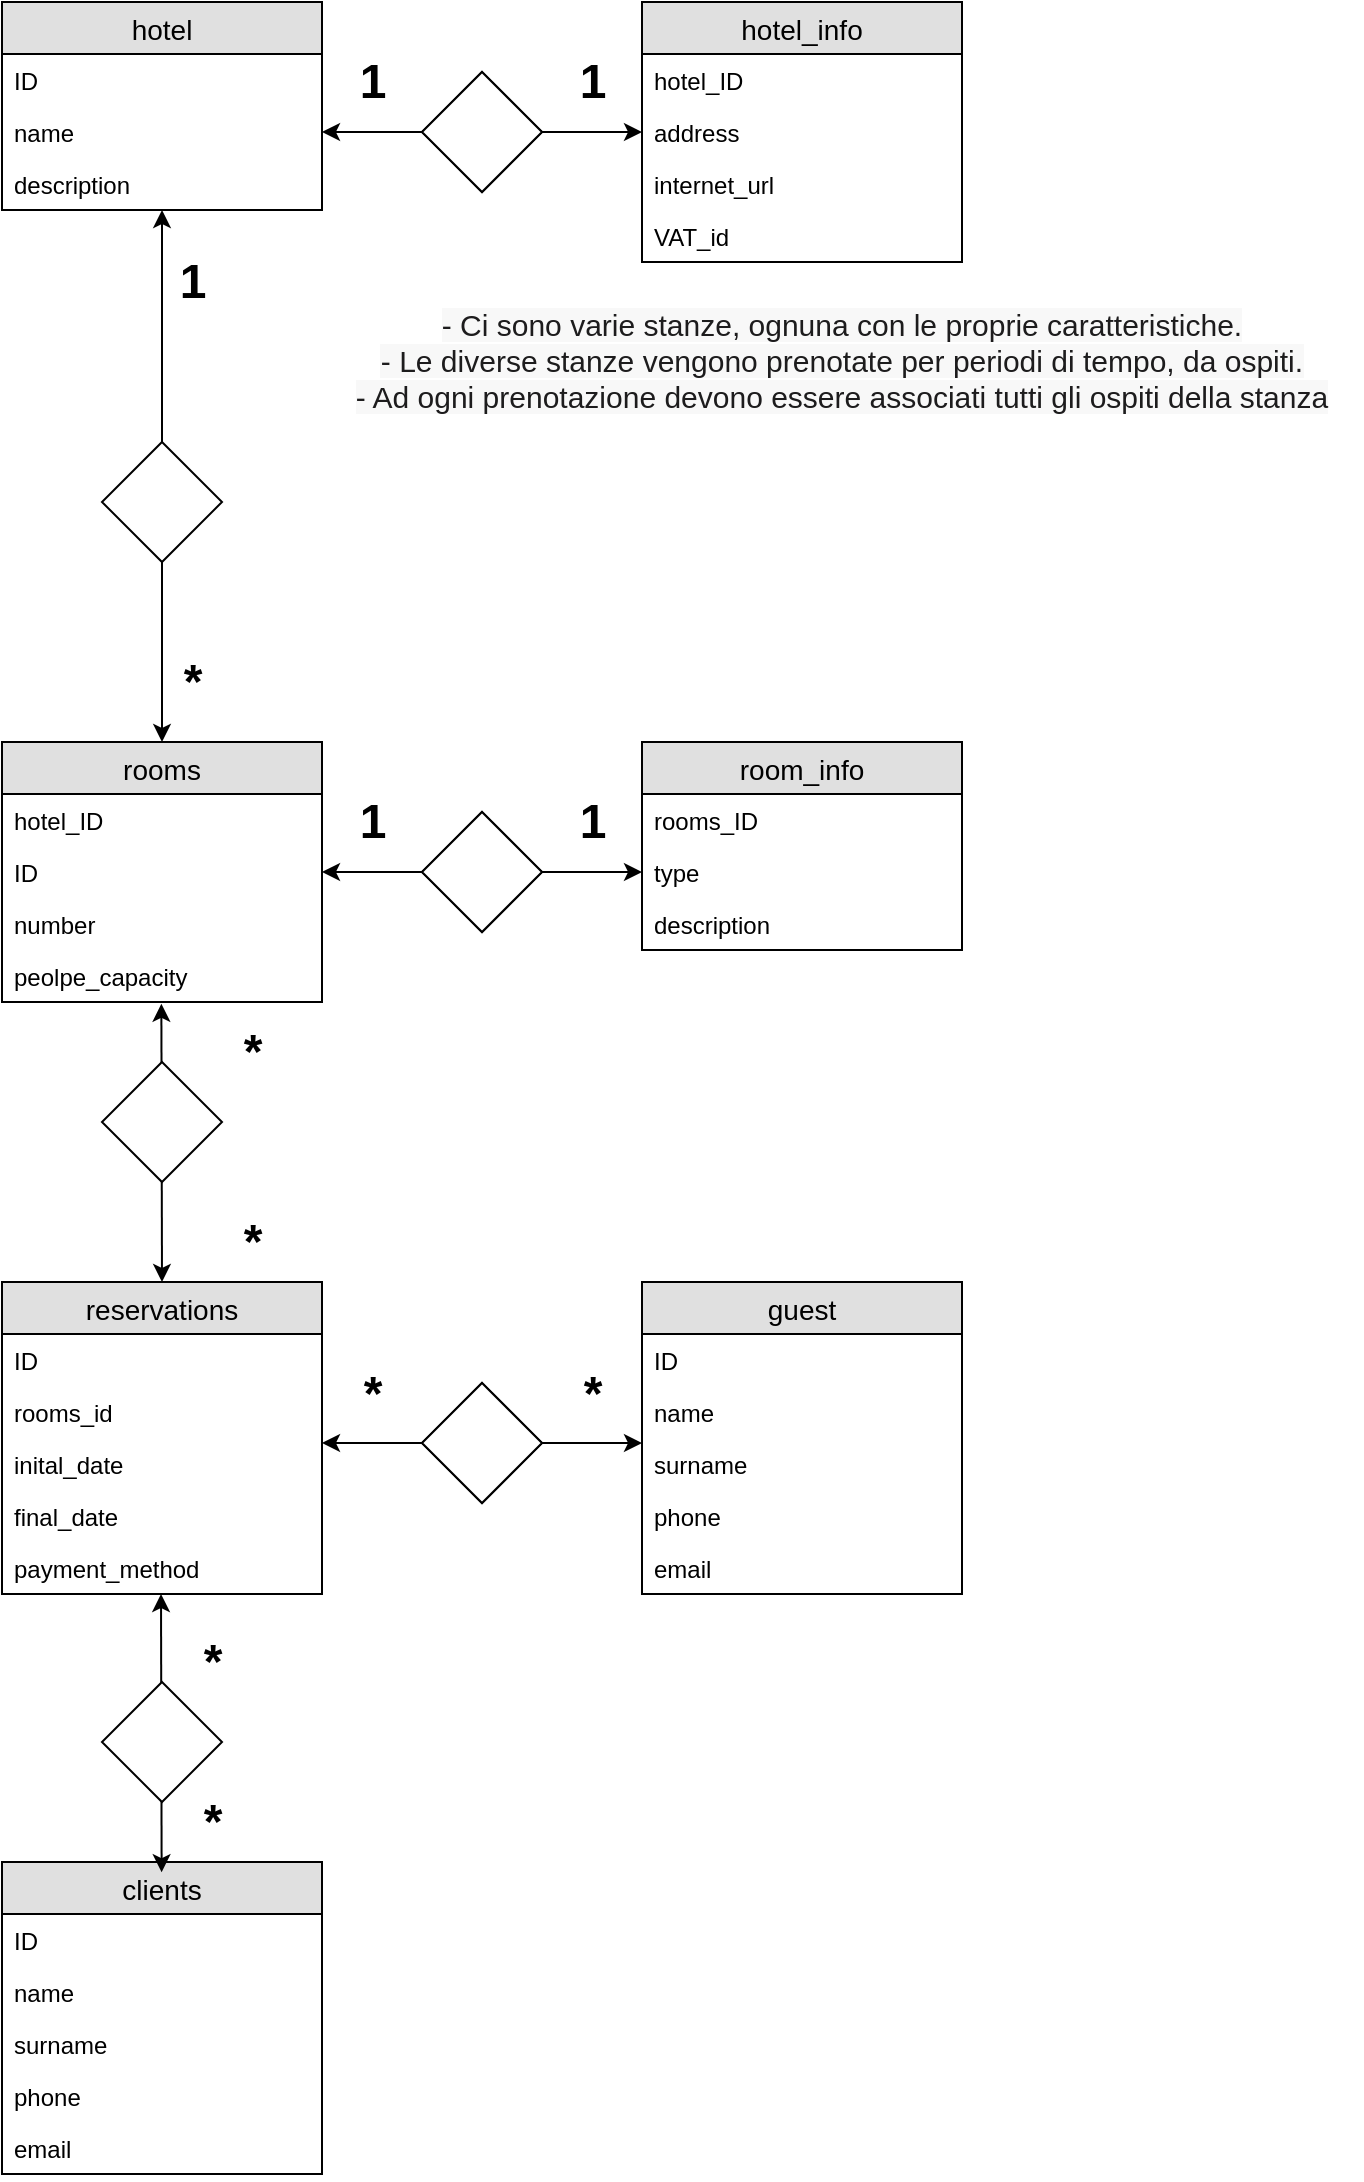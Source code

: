 <mxfile version="12.7.9" type="device"><diagram id="aBqjDVlPlo-0Gjo-bk-v" name="Pagina-1"><mxGraphModel dx="1422" dy="762" grid="1" gridSize="10" guides="1" tooltips="1" connect="1" arrows="1" fold="1" page="1" pageScale="1" pageWidth="827" pageHeight="1169" math="0" shadow="0"><root><mxCell id="0"/><mxCell id="1" parent="0"/><mxCell id="OWNJ0gGbXV051SV1zKzD-1" value="hotel" style="swimlane;fontStyle=0;childLayout=stackLayout;horizontal=1;startSize=26;fillColor=#e0e0e0;horizontalStack=0;resizeParent=1;resizeParentMax=0;resizeLast=0;collapsible=1;marginBottom=0;swimlaneFillColor=#ffffff;align=center;fontSize=14;" vertex="1" parent="1"><mxGeometry x="40" y="40" width="160" height="104" as="geometry"/></mxCell><mxCell id="OWNJ0gGbXV051SV1zKzD-2" value="ID" style="text;strokeColor=none;fillColor=none;spacingLeft=4;spacingRight=4;overflow=hidden;rotatable=0;points=[[0,0.5],[1,0.5]];portConstraint=eastwest;fontSize=12;" vertex="1" parent="OWNJ0gGbXV051SV1zKzD-1"><mxGeometry y="26" width="160" height="26" as="geometry"/></mxCell><mxCell id="OWNJ0gGbXV051SV1zKzD-3" value="name" style="text;strokeColor=none;fillColor=none;spacingLeft=4;spacingRight=4;overflow=hidden;rotatable=0;points=[[0,0.5],[1,0.5]];portConstraint=eastwest;fontSize=12;" vertex="1" parent="OWNJ0gGbXV051SV1zKzD-1"><mxGeometry y="52" width="160" height="26" as="geometry"/></mxCell><mxCell id="OWNJ0gGbXV051SV1zKzD-4" value="description" style="text;strokeColor=none;fillColor=none;spacingLeft=4;spacingRight=4;overflow=hidden;rotatable=0;points=[[0,0.5],[1,0.5]];portConstraint=eastwest;fontSize=12;" vertex="1" parent="OWNJ0gGbXV051SV1zKzD-1"><mxGeometry y="78" width="160" height="26" as="geometry"/></mxCell><mxCell id="OWNJ0gGbXV051SV1zKzD-6" value="hotel_info" style="swimlane;fontStyle=0;childLayout=stackLayout;horizontal=1;startSize=26;fillColor=#e0e0e0;horizontalStack=0;resizeParent=1;resizeParentMax=0;resizeLast=0;collapsible=1;marginBottom=0;swimlaneFillColor=#ffffff;align=center;fontSize=14;" vertex="1" parent="1"><mxGeometry x="360" y="40" width="160" height="130" as="geometry"/></mxCell><mxCell id="OWNJ0gGbXV051SV1zKzD-7" value="hotel_ID" style="text;strokeColor=none;fillColor=none;spacingLeft=4;spacingRight=4;overflow=hidden;rotatable=0;points=[[0,0.5],[1,0.5]];portConstraint=eastwest;fontSize=12;" vertex="1" parent="OWNJ0gGbXV051SV1zKzD-6"><mxGeometry y="26" width="160" height="26" as="geometry"/></mxCell><mxCell id="OWNJ0gGbXV051SV1zKzD-8" value="address" style="text;strokeColor=none;fillColor=none;spacingLeft=4;spacingRight=4;overflow=hidden;rotatable=0;points=[[0,0.5],[1,0.5]];portConstraint=eastwest;fontSize=12;" vertex="1" parent="OWNJ0gGbXV051SV1zKzD-6"><mxGeometry y="52" width="160" height="26" as="geometry"/></mxCell><mxCell id="OWNJ0gGbXV051SV1zKzD-9" value="internet_url" style="text;strokeColor=none;fillColor=none;spacingLeft=4;spacingRight=4;overflow=hidden;rotatable=0;points=[[0,0.5],[1,0.5]];portConstraint=eastwest;fontSize=12;" vertex="1" parent="OWNJ0gGbXV051SV1zKzD-6"><mxGeometry y="78" width="160" height="26" as="geometry"/></mxCell><mxCell id="OWNJ0gGbXV051SV1zKzD-10" value="VAT_id" style="text;strokeColor=none;fillColor=none;spacingLeft=4;spacingRight=4;overflow=hidden;rotatable=0;points=[[0,0.5],[1,0.5]];portConstraint=eastwest;fontSize=12;" vertex="1" parent="OWNJ0gGbXV051SV1zKzD-6"><mxGeometry y="104" width="160" height="26" as="geometry"/></mxCell><mxCell id="OWNJ0gGbXV051SV1zKzD-19" value="rooms" style="swimlane;fontStyle=0;childLayout=stackLayout;horizontal=1;startSize=26;fillColor=#e0e0e0;horizontalStack=0;resizeParent=1;resizeParentMax=0;resizeLast=0;collapsible=1;marginBottom=0;swimlaneFillColor=#ffffff;align=center;fontSize=14;" vertex="1" parent="1"><mxGeometry x="40" y="410" width="160" height="130" as="geometry"/></mxCell><mxCell id="OWNJ0gGbXV051SV1zKzD-23" value="hotel_ID" style="text;strokeColor=none;fillColor=none;spacingLeft=4;spacingRight=4;overflow=hidden;rotatable=0;points=[[0,0.5],[1,0.5]];portConstraint=eastwest;fontSize=12;" vertex="1" parent="OWNJ0gGbXV051SV1zKzD-19"><mxGeometry y="26" width="160" height="26" as="geometry"/></mxCell><mxCell id="OWNJ0gGbXV051SV1zKzD-20" value="ID" style="text;strokeColor=none;fillColor=none;spacingLeft=4;spacingRight=4;overflow=hidden;rotatable=0;points=[[0,0.5],[1,0.5]];portConstraint=eastwest;fontSize=12;" vertex="1" parent="OWNJ0gGbXV051SV1zKzD-19"><mxGeometry y="52" width="160" height="26" as="geometry"/></mxCell><mxCell id="OWNJ0gGbXV051SV1zKzD-21" value="number" style="text;strokeColor=none;fillColor=none;spacingLeft=4;spacingRight=4;overflow=hidden;rotatable=0;points=[[0,0.5],[1,0.5]];portConstraint=eastwest;fontSize=12;" vertex="1" parent="OWNJ0gGbXV051SV1zKzD-19"><mxGeometry y="78" width="160" height="26" as="geometry"/></mxCell><mxCell id="OWNJ0gGbXV051SV1zKzD-22" value="peolpe_capacity" style="text;strokeColor=none;fillColor=none;spacingLeft=4;spacingRight=4;overflow=hidden;rotatable=0;points=[[0,0.5],[1,0.5]];portConstraint=eastwest;fontSize=12;" vertex="1" parent="OWNJ0gGbXV051SV1zKzD-19"><mxGeometry y="104" width="160" height="26" as="geometry"/></mxCell><mxCell id="OWNJ0gGbXV051SV1zKzD-37" value="&lt;span style=&quot;color: rgb(29 , 28 , 29) ; font-family: , &amp;#34;applelogo&amp;#34; , sans-serif ; font-size: 15px ; text-align: left ; white-space: pre-wrap ; background-color: rgb(248 , 248 , 248)&quot;&gt;- Ci sono varie stanze, ognuna con le proprie caratteristiche.&lt;/span&gt;&lt;br style=&quot;box-sizing: inherit ; color: rgb(29 , 28 , 29) ; font-family: , &amp;#34;applelogo&amp;#34; , sans-serif ; font-size: 15px ; text-align: left ; white-space: pre-wrap ; background-color: rgb(248 , 248 , 248)&quot;&gt;&lt;span style=&quot;color: rgb(29 , 28 , 29) ; font-family: , &amp;#34;applelogo&amp;#34; , sans-serif ; font-size: 15px ; text-align: left ; white-space: pre-wrap ; background-color: rgb(248 , 248 , 248)&quot;&gt;- Le diverse stanze vengono prenotate per periodi di tempo, da ospiti.&lt;/span&gt;&lt;br style=&quot;box-sizing: inherit ; color: rgb(29 , 28 , 29) ; font-family: , &amp;#34;applelogo&amp;#34; , sans-serif ; font-size: 15px ; text-align: left ; white-space: pre-wrap ; background-color: rgb(248 , 248 , 248)&quot;&gt;&lt;span style=&quot;color: rgb(29 , 28 , 29) ; font-family: , &amp;#34;applelogo&amp;#34; , sans-serif ; font-size: 15px ; text-align: left ; white-space: pre-wrap ; background-color: rgb(248 , 248 , 248)&quot;&gt;- Ad ogni prenotazione devono essere associati tutti gli ospiti della stanza&lt;/span&gt;" style="text;html=1;strokeColor=none;fillColor=none;align=center;verticalAlign=middle;whiteSpace=wrap;rounded=0;shadow=0;" vertex="1" parent="1"><mxGeometry x="200" y="184" width="520" height="70" as="geometry"/></mxCell><mxCell id="OWNJ0gGbXV051SV1zKzD-48" value="room_info" style="swimlane;fontStyle=0;childLayout=stackLayout;horizontal=1;startSize=26;fillColor=#e0e0e0;horizontalStack=0;resizeParent=1;resizeParentMax=0;resizeLast=0;collapsible=1;marginBottom=0;swimlaneFillColor=#ffffff;align=center;fontSize=14;" vertex="1" parent="1"><mxGeometry x="360" y="410" width="160" height="104" as="geometry"/></mxCell><mxCell id="OWNJ0gGbXV051SV1zKzD-49" value="rooms_ID" style="text;strokeColor=none;fillColor=none;spacingLeft=4;spacingRight=4;overflow=hidden;rotatable=0;points=[[0,0.5],[1,0.5]];portConstraint=eastwest;fontSize=12;" vertex="1" parent="OWNJ0gGbXV051SV1zKzD-48"><mxGeometry y="26" width="160" height="26" as="geometry"/></mxCell><mxCell id="OWNJ0gGbXV051SV1zKzD-50" value="type" style="text;strokeColor=none;fillColor=none;spacingLeft=4;spacingRight=4;overflow=hidden;rotatable=0;points=[[0,0.5],[1,0.5]];portConstraint=eastwest;fontSize=12;" vertex="1" parent="OWNJ0gGbXV051SV1zKzD-48"><mxGeometry y="52" width="160" height="26" as="geometry"/></mxCell><mxCell id="OWNJ0gGbXV051SV1zKzD-51" value="description" style="text;strokeColor=none;fillColor=none;spacingLeft=4;spacingRight=4;overflow=hidden;rotatable=0;points=[[0,0.5],[1,0.5]];portConstraint=eastwest;fontSize=12;" vertex="1" parent="OWNJ0gGbXV051SV1zKzD-48"><mxGeometry y="78" width="160" height="26" as="geometry"/></mxCell><mxCell id="OWNJ0gGbXV051SV1zKzD-64" value="" style="group" vertex="1" connectable="0" parent="1"><mxGeometry x="200" y="70" width="160" height="65" as="geometry"/></mxCell><mxCell id="OWNJ0gGbXV051SV1zKzD-15" value="" style="endArrow=classic;startArrow=classic;html=1;entryX=0;entryY=0.5;entryDx=0;entryDy=0;" edge="1" parent="OWNJ0gGbXV051SV1zKzD-64" target="OWNJ0gGbXV051SV1zKzD-8"><mxGeometry width="50" height="50" relative="1" as="geometry"><mxPoint y="35" as="sourcePoint"/><mxPoint x="50" y="-20" as="targetPoint"/></mxGeometry></mxCell><mxCell id="OWNJ0gGbXV051SV1zKzD-17" value="1" style="text;strokeColor=none;fillColor=none;html=1;fontSize=24;fontStyle=1;verticalAlign=middle;align=center;shadow=0;" vertex="1" parent="OWNJ0gGbXV051SV1zKzD-64"><mxGeometry width="50" height="20" as="geometry"/></mxCell><mxCell id="OWNJ0gGbXV051SV1zKzD-43" value="" style="group" vertex="1" connectable="0" parent="OWNJ0gGbXV051SV1zKzD-64"><mxGeometry width="160" height="65" as="geometry"/></mxCell><mxCell id="OWNJ0gGbXV051SV1zKzD-44" value="1" style="text;strokeColor=none;fillColor=none;html=1;fontSize=24;fontStyle=1;verticalAlign=middle;align=center;shadow=0;" vertex="1" parent="OWNJ0gGbXV051SV1zKzD-43"><mxGeometry x="110" width="50" height="20" as="geometry"/></mxCell><mxCell id="OWNJ0gGbXV051SV1zKzD-45" value="" style="shape=rhombus;perimeter=rhombusPerimeter;whiteSpace=wrap;html=1;align=center;shadow=0;fillColor=#FFFFFF;" vertex="1" parent="OWNJ0gGbXV051SV1zKzD-43"><mxGeometry x="50" y="5" width="60" height="60" as="geometry"/></mxCell><mxCell id="OWNJ0gGbXV051SV1zKzD-13" value="" style="shape=rhombus;perimeter=rhombusPerimeter;whiteSpace=wrap;html=1;align=center;shadow=0;fillColor=#FFFFFF;" vertex="1" parent="OWNJ0gGbXV051SV1zKzD-43"><mxGeometry x="50" y="5" width="60" height="60" as="geometry"/></mxCell><mxCell id="OWNJ0gGbXV051SV1zKzD-72" value="" style="group" vertex="1" connectable="0" parent="1"><mxGeometry x="200" y="440" width="160" height="65" as="geometry"/></mxCell><mxCell id="OWNJ0gGbXV051SV1zKzD-65" value="" style="group" vertex="1" connectable="0" parent="OWNJ0gGbXV051SV1zKzD-72"><mxGeometry width="160" height="65" as="geometry"/></mxCell><mxCell id="OWNJ0gGbXV051SV1zKzD-66" value="" style="endArrow=classic;startArrow=classic;html=1;" edge="1" parent="OWNJ0gGbXV051SV1zKzD-65"><mxGeometry width="50" height="50" relative="1" as="geometry"><mxPoint y="35" as="sourcePoint"/><mxPoint x="160" y="35" as="targetPoint"/></mxGeometry></mxCell><mxCell id="OWNJ0gGbXV051SV1zKzD-67" value="1" style="text;strokeColor=none;fillColor=none;html=1;fontSize=24;fontStyle=1;verticalAlign=middle;align=center;shadow=0;" vertex="1" parent="OWNJ0gGbXV051SV1zKzD-65"><mxGeometry width="50" height="20" as="geometry"/></mxCell><mxCell id="OWNJ0gGbXV051SV1zKzD-68" value="" style="group" vertex="1" connectable="0" parent="OWNJ0gGbXV051SV1zKzD-65"><mxGeometry width="160" height="65" as="geometry"/></mxCell><mxCell id="OWNJ0gGbXV051SV1zKzD-69" value="1" style="text;strokeColor=none;fillColor=none;html=1;fontSize=24;fontStyle=1;verticalAlign=middle;align=center;shadow=0;" vertex="1" parent="OWNJ0gGbXV051SV1zKzD-68"><mxGeometry x="110" width="50" height="20" as="geometry"/></mxCell><mxCell id="OWNJ0gGbXV051SV1zKzD-70" value="" style="shape=rhombus;perimeter=rhombusPerimeter;whiteSpace=wrap;html=1;align=center;shadow=0;fillColor=#FFFFFF;" vertex="1" parent="OWNJ0gGbXV051SV1zKzD-68"><mxGeometry x="50" y="5" width="60" height="60" as="geometry"/></mxCell><mxCell id="OWNJ0gGbXV051SV1zKzD-71" value="" style="shape=rhombus;perimeter=rhombusPerimeter;whiteSpace=wrap;html=1;align=center;shadow=0;fillColor=#FFFFFF;" vertex="1" parent="OWNJ0gGbXV051SV1zKzD-68"><mxGeometry x="50" y="5" width="60" height="60" as="geometry"/></mxCell><mxCell id="OWNJ0gGbXV051SV1zKzD-73" value="reservations" style="swimlane;fontStyle=0;childLayout=stackLayout;horizontal=1;startSize=26;fillColor=#e0e0e0;horizontalStack=0;resizeParent=1;resizeParentMax=0;resizeLast=0;collapsible=1;marginBottom=0;swimlaneFillColor=#ffffff;align=center;fontSize=14;" vertex="1" parent="1"><mxGeometry x="40" y="680" width="160" height="156" as="geometry"><mxRectangle x="40" y="680" width="110" height="26" as="alternateBounds"/></mxGeometry></mxCell><mxCell id="OWNJ0gGbXV051SV1zKzD-75" value="ID" style="text;strokeColor=none;fillColor=none;spacingLeft=4;spacingRight=4;overflow=hidden;rotatable=0;points=[[0,0.5],[1,0.5]];portConstraint=eastwest;fontSize=12;" vertex="1" parent="OWNJ0gGbXV051SV1zKzD-73"><mxGeometry y="26" width="160" height="26" as="geometry"/></mxCell><mxCell id="OWNJ0gGbXV051SV1zKzD-76" value="rooms_id" style="text;strokeColor=none;fillColor=none;spacingLeft=4;spacingRight=4;overflow=hidden;rotatable=0;points=[[0,0.5],[1,0.5]];portConstraint=eastwest;fontSize=12;" vertex="1" parent="OWNJ0gGbXV051SV1zKzD-73"><mxGeometry y="52" width="160" height="26" as="geometry"/></mxCell><mxCell id="OWNJ0gGbXV051SV1zKzD-77" value="inital_date" style="text;strokeColor=none;fillColor=none;spacingLeft=4;spacingRight=4;overflow=hidden;rotatable=0;points=[[0,0.5],[1,0.5]];portConstraint=eastwest;fontSize=12;" vertex="1" parent="OWNJ0gGbXV051SV1zKzD-73"><mxGeometry y="78" width="160" height="26" as="geometry"/></mxCell><mxCell id="OWNJ0gGbXV051SV1zKzD-78" value="final_date" style="text;strokeColor=none;fillColor=none;spacingLeft=4;spacingRight=4;overflow=hidden;rotatable=0;points=[[0,0.5],[1,0.5]];portConstraint=eastwest;fontSize=12;" vertex="1" parent="OWNJ0gGbXV051SV1zKzD-73"><mxGeometry y="104" width="160" height="26" as="geometry"/></mxCell><mxCell id="OWNJ0gGbXV051SV1zKzD-101" value="payment_method" style="text;strokeColor=none;fillColor=none;spacingLeft=4;spacingRight=4;overflow=hidden;rotatable=0;points=[[0,0.5],[1,0.5]];portConstraint=eastwest;fontSize=12;" vertex="1" parent="OWNJ0gGbXV051SV1zKzD-73"><mxGeometry y="130" width="160" height="26" as="geometry"/></mxCell><mxCell id="OWNJ0gGbXV051SV1zKzD-79" value="" style="group" vertex="1" connectable="0" parent="1"><mxGeometry x="90" y="160" width="70" height="240" as="geometry"/></mxCell><mxCell id="OWNJ0gGbXV051SV1zKzD-33" value="" style="endArrow=classic;startArrow=classic;html=1;entryX=0.5;entryY=1;entryDx=0;entryDy=0;entryPerimeter=0;exitX=0.5;exitY=0;exitDx=0;exitDy=0;" edge="1" parent="OWNJ0gGbXV051SV1zKzD-79" source="OWNJ0gGbXV051SV1zKzD-19" target="OWNJ0gGbXV051SV1zKzD-4"><mxGeometry width="50" height="50" relative="1" as="geometry"><mxPoint x="-20" y="60" as="sourcePoint"/><mxPoint x="30" y="10" as="targetPoint"/><Array as="points"/></mxGeometry></mxCell><mxCell id="OWNJ0gGbXV051SV1zKzD-26" value="" style="shape=rhombus;perimeter=rhombusPerimeter;whiteSpace=wrap;html=1;align=center;shadow=0;fillColor=#FFFFFF;" vertex="1" parent="OWNJ0gGbXV051SV1zKzD-79"><mxGeometry y="100" width="60" height="60" as="geometry"/></mxCell><mxCell id="OWNJ0gGbXV051SV1zKzD-34" value="1" style="text;strokeColor=none;fillColor=none;html=1;fontSize=24;fontStyle=1;verticalAlign=middle;align=center;shadow=0;" vertex="1" parent="OWNJ0gGbXV051SV1zKzD-79"><mxGeometry x="20" width="50" height="40" as="geometry"/></mxCell><mxCell id="OWNJ0gGbXV051SV1zKzD-35" value="*" style="text;strokeColor=none;fillColor=none;html=1;fontSize=24;fontStyle=1;verticalAlign=middle;align=center;shadow=0;" vertex="1" parent="OWNJ0gGbXV051SV1zKzD-79"><mxGeometry x="20" y="200" width="50" height="40" as="geometry"/></mxCell><mxCell id="OWNJ0gGbXV051SV1zKzD-95" value="" style="endArrow=classic;startArrow=classic;html=1;entryX=0.498;entryY=1.034;entryDx=0;entryDy=0;exitX=0.5;exitY=0;exitDx=0;exitDy=0;entryPerimeter=0;" edge="1" parent="1" source="OWNJ0gGbXV051SV1zKzD-73" target="OWNJ0gGbXV051SV1zKzD-22"><mxGeometry width="50" height="50" relative="1" as="geometry"><mxPoint x="70" y="530" as="sourcePoint"/><mxPoint x="120" y="480" as="targetPoint"/><Array as="points"/></mxGeometry></mxCell><mxCell id="OWNJ0gGbXV051SV1zKzD-96" value="" style="shape=rhombus;perimeter=rhombusPerimeter;whiteSpace=wrap;html=1;align=center;shadow=0;fillColor=#FFFFFF;" vertex="1" parent="1"><mxGeometry x="90" y="570" width="60" height="60" as="geometry"/></mxCell><mxCell id="OWNJ0gGbXV051SV1zKzD-97" value="*" style="text;strokeColor=none;fillColor=none;html=1;fontSize=24;fontStyle=1;verticalAlign=middle;align=center;shadow=0;" vertex="1" parent="1"><mxGeometry x="140" y="545" width="50" height="40" as="geometry"/></mxCell><mxCell id="OWNJ0gGbXV051SV1zKzD-98" value="*" style="text;strokeColor=none;fillColor=none;html=1;fontSize=24;fontStyle=1;verticalAlign=middle;align=center;shadow=0;" vertex="1" parent="1"><mxGeometry x="150" y="640" width="30" height="40" as="geometry"/></mxCell><mxCell id="OWNJ0gGbXV051SV1zKzD-103" value="clients" style="swimlane;fontStyle=0;childLayout=stackLayout;horizontal=1;startSize=26;fillColor=#e0e0e0;horizontalStack=0;resizeParent=1;resizeParentMax=0;resizeLast=0;collapsible=1;marginBottom=0;swimlaneFillColor=#ffffff;align=center;fontSize=14;" vertex="1" parent="1"><mxGeometry x="40" y="970" width="160" height="156" as="geometry"><mxRectangle x="40" y="680" width="110" height="26" as="alternateBounds"/></mxGeometry></mxCell><mxCell id="OWNJ0gGbXV051SV1zKzD-104" value="ID" style="text;strokeColor=none;fillColor=none;spacingLeft=4;spacingRight=4;overflow=hidden;rotatable=0;points=[[0,0.5],[1,0.5]];portConstraint=eastwest;fontSize=12;" vertex="1" parent="OWNJ0gGbXV051SV1zKzD-103"><mxGeometry y="26" width="160" height="26" as="geometry"/></mxCell><mxCell id="OWNJ0gGbXV051SV1zKzD-105" value="name" style="text;strokeColor=none;fillColor=none;spacingLeft=4;spacingRight=4;overflow=hidden;rotatable=0;points=[[0,0.5],[1,0.5]];portConstraint=eastwest;fontSize=12;" vertex="1" parent="OWNJ0gGbXV051SV1zKzD-103"><mxGeometry y="52" width="160" height="26" as="geometry"/></mxCell><mxCell id="OWNJ0gGbXV051SV1zKzD-106" value="surname" style="text;strokeColor=none;fillColor=none;spacingLeft=4;spacingRight=4;overflow=hidden;rotatable=0;points=[[0,0.5],[1,0.5]];portConstraint=eastwest;fontSize=12;" vertex="1" parent="OWNJ0gGbXV051SV1zKzD-103"><mxGeometry y="78" width="160" height="26" as="geometry"/></mxCell><mxCell id="OWNJ0gGbXV051SV1zKzD-107" value="phone" style="text;strokeColor=none;fillColor=none;spacingLeft=4;spacingRight=4;overflow=hidden;rotatable=0;points=[[0,0.5],[1,0.5]];portConstraint=eastwest;fontSize=12;" vertex="1" parent="OWNJ0gGbXV051SV1zKzD-103"><mxGeometry y="104" width="160" height="26" as="geometry"/></mxCell><mxCell id="OWNJ0gGbXV051SV1zKzD-109" value="email" style="text;strokeColor=none;fillColor=none;spacingLeft=4;spacingRight=4;overflow=hidden;rotatable=0;points=[[0,0.5],[1,0.5]];portConstraint=eastwest;fontSize=12;" vertex="1" parent="OWNJ0gGbXV051SV1zKzD-103"><mxGeometry y="130" width="160" height="26" as="geometry"/></mxCell><mxCell id="OWNJ0gGbXV051SV1zKzD-111" value="" style="endArrow=classic;startArrow=classic;html=1;entryX=0.498;entryY=1.034;entryDx=0;entryDy=0;exitX=0.5;exitY=0;exitDx=0;exitDy=0;entryPerimeter=0;" edge="1" parent="1"><mxGeometry width="50" height="50" relative="1" as="geometry"><mxPoint x="119.82" y="975.12" as="sourcePoint"/><mxPoint x="119.5" y="836.004" as="targetPoint"/><Array as="points"/></mxGeometry></mxCell><mxCell id="OWNJ0gGbXV051SV1zKzD-110" value="" style="shape=rhombus;perimeter=rhombusPerimeter;whiteSpace=wrap;html=1;align=center;shadow=0;fillColor=#FFFFFF;" vertex="1" parent="1"><mxGeometry x="90" y="880" width="60" height="60" as="geometry"/></mxCell><mxCell id="OWNJ0gGbXV051SV1zKzD-112" value="*" style="text;strokeColor=none;fillColor=none;html=1;fontSize=24;fontStyle=1;verticalAlign=middle;align=center;shadow=0;" vertex="1" parent="1"><mxGeometry x="130" y="850" width="30" height="40" as="geometry"/></mxCell><mxCell id="OWNJ0gGbXV051SV1zKzD-113" value="*" style="text;strokeColor=none;fillColor=none;html=1;fontSize=24;fontStyle=1;verticalAlign=middle;align=center;shadow=0;" vertex="1" parent="1"><mxGeometry x="130" y="930" width="30" height="40" as="geometry"/></mxCell><mxCell id="OWNJ0gGbXV051SV1zKzD-126" value="guest" style="swimlane;fontStyle=0;childLayout=stackLayout;horizontal=1;startSize=26;fillColor=#e0e0e0;horizontalStack=0;resizeParent=1;resizeParentMax=0;resizeLast=0;collapsible=1;marginBottom=0;swimlaneFillColor=#ffffff;align=center;fontSize=14;" vertex="1" parent="1"><mxGeometry x="360" y="680" width="160" height="156" as="geometry"/></mxCell><mxCell id="OWNJ0gGbXV051SV1zKzD-127" value="ID" style="text;strokeColor=none;fillColor=none;spacingLeft=4;spacingRight=4;overflow=hidden;rotatable=0;points=[[0,0.5],[1,0.5]];portConstraint=eastwest;fontSize=12;" vertex="1" parent="OWNJ0gGbXV051SV1zKzD-126"><mxGeometry y="26" width="160" height="26" as="geometry"/></mxCell><mxCell id="OWNJ0gGbXV051SV1zKzD-128" value="name" style="text;strokeColor=none;fillColor=none;spacingLeft=4;spacingRight=4;overflow=hidden;rotatable=0;points=[[0,0.5],[1,0.5]];portConstraint=eastwest;fontSize=12;" vertex="1" parent="OWNJ0gGbXV051SV1zKzD-126"><mxGeometry y="52" width="160" height="26" as="geometry"/></mxCell><mxCell id="OWNJ0gGbXV051SV1zKzD-150" value="surname" style="text;strokeColor=none;fillColor=none;spacingLeft=4;spacingRight=4;overflow=hidden;rotatable=0;points=[[0,0.5],[1,0.5]];portConstraint=eastwest;fontSize=12;" vertex="1" parent="OWNJ0gGbXV051SV1zKzD-126"><mxGeometry y="78" width="160" height="26" as="geometry"/></mxCell><mxCell id="OWNJ0gGbXV051SV1zKzD-151" value="phone" style="text;strokeColor=none;fillColor=none;spacingLeft=4;spacingRight=4;overflow=hidden;rotatable=0;points=[[0,0.5],[1,0.5]];portConstraint=eastwest;fontSize=12;" vertex="1" parent="OWNJ0gGbXV051SV1zKzD-126"><mxGeometry y="104" width="160" height="26" as="geometry"/></mxCell><mxCell id="OWNJ0gGbXV051SV1zKzD-152" value="email" style="text;strokeColor=none;fillColor=none;spacingLeft=4;spacingRight=4;overflow=hidden;rotatable=0;points=[[0,0.5],[1,0.5]];portConstraint=eastwest;fontSize=12;" vertex="1" parent="OWNJ0gGbXV051SV1zKzD-126"><mxGeometry y="130" width="160" height="26" as="geometry"/></mxCell><mxCell id="OWNJ0gGbXV051SV1zKzD-116" value="" style="endArrow=classic;startArrow=classic;html=1;" edge="1" parent="1"><mxGeometry width="50" height="50" relative="1" as="geometry"><mxPoint x="200" y="760.5" as="sourcePoint"/><mxPoint x="360" y="760.5" as="targetPoint"/></mxGeometry></mxCell><mxCell id="OWNJ0gGbXV051SV1zKzD-117" value="*" style="text;strokeColor=none;fillColor=none;html=1;fontSize=24;fontStyle=1;verticalAlign=middle;align=center;shadow=0;" vertex="1" parent="1"><mxGeometry x="200" y="725.5" width="50" height="20" as="geometry"/></mxCell><mxCell id="OWNJ0gGbXV051SV1zKzD-119" value="*" style="text;strokeColor=none;fillColor=none;html=1;fontSize=24;fontStyle=1;verticalAlign=middle;align=center;shadow=0;" vertex="1" parent="1"><mxGeometry x="310" y="725.5" width="50" height="20" as="geometry"/></mxCell><mxCell id="OWNJ0gGbXV051SV1zKzD-120" value="" style="shape=rhombus;perimeter=rhombusPerimeter;whiteSpace=wrap;html=1;align=center;shadow=0;fillColor=#FFFFFF;" vertex="1" parent="1"><mxGeometry x="250" y="730.5" width="60" height="60" as="geometry"/></mxCell><mxCell id="OWNJ0gGbXV051SV1zKzD-121" value="" style="shape=rhombus;perimeter=rhombusPerimeter;whiteSpace=wrap;html=1;align=center;shadow=0;fillColor=#FFFFFF;" vertex="1" parent="1"><mxGeometry x="250" y="730.5" width="60" height="60" as="geometry"/></mxCell></root></mxGraphModel></diagram></mxfile>